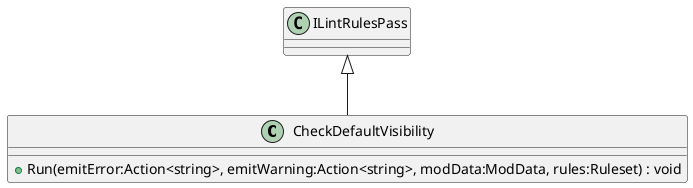 @startuml
class CheckDefaultVisibility {
    + Run(emitError:Action<string>, emitWarning:Action<string>, modData:ModData, rules:Ruleset) : void
}
ILintRulesPass <|-- CheckDefaultVisibility
@enduml
